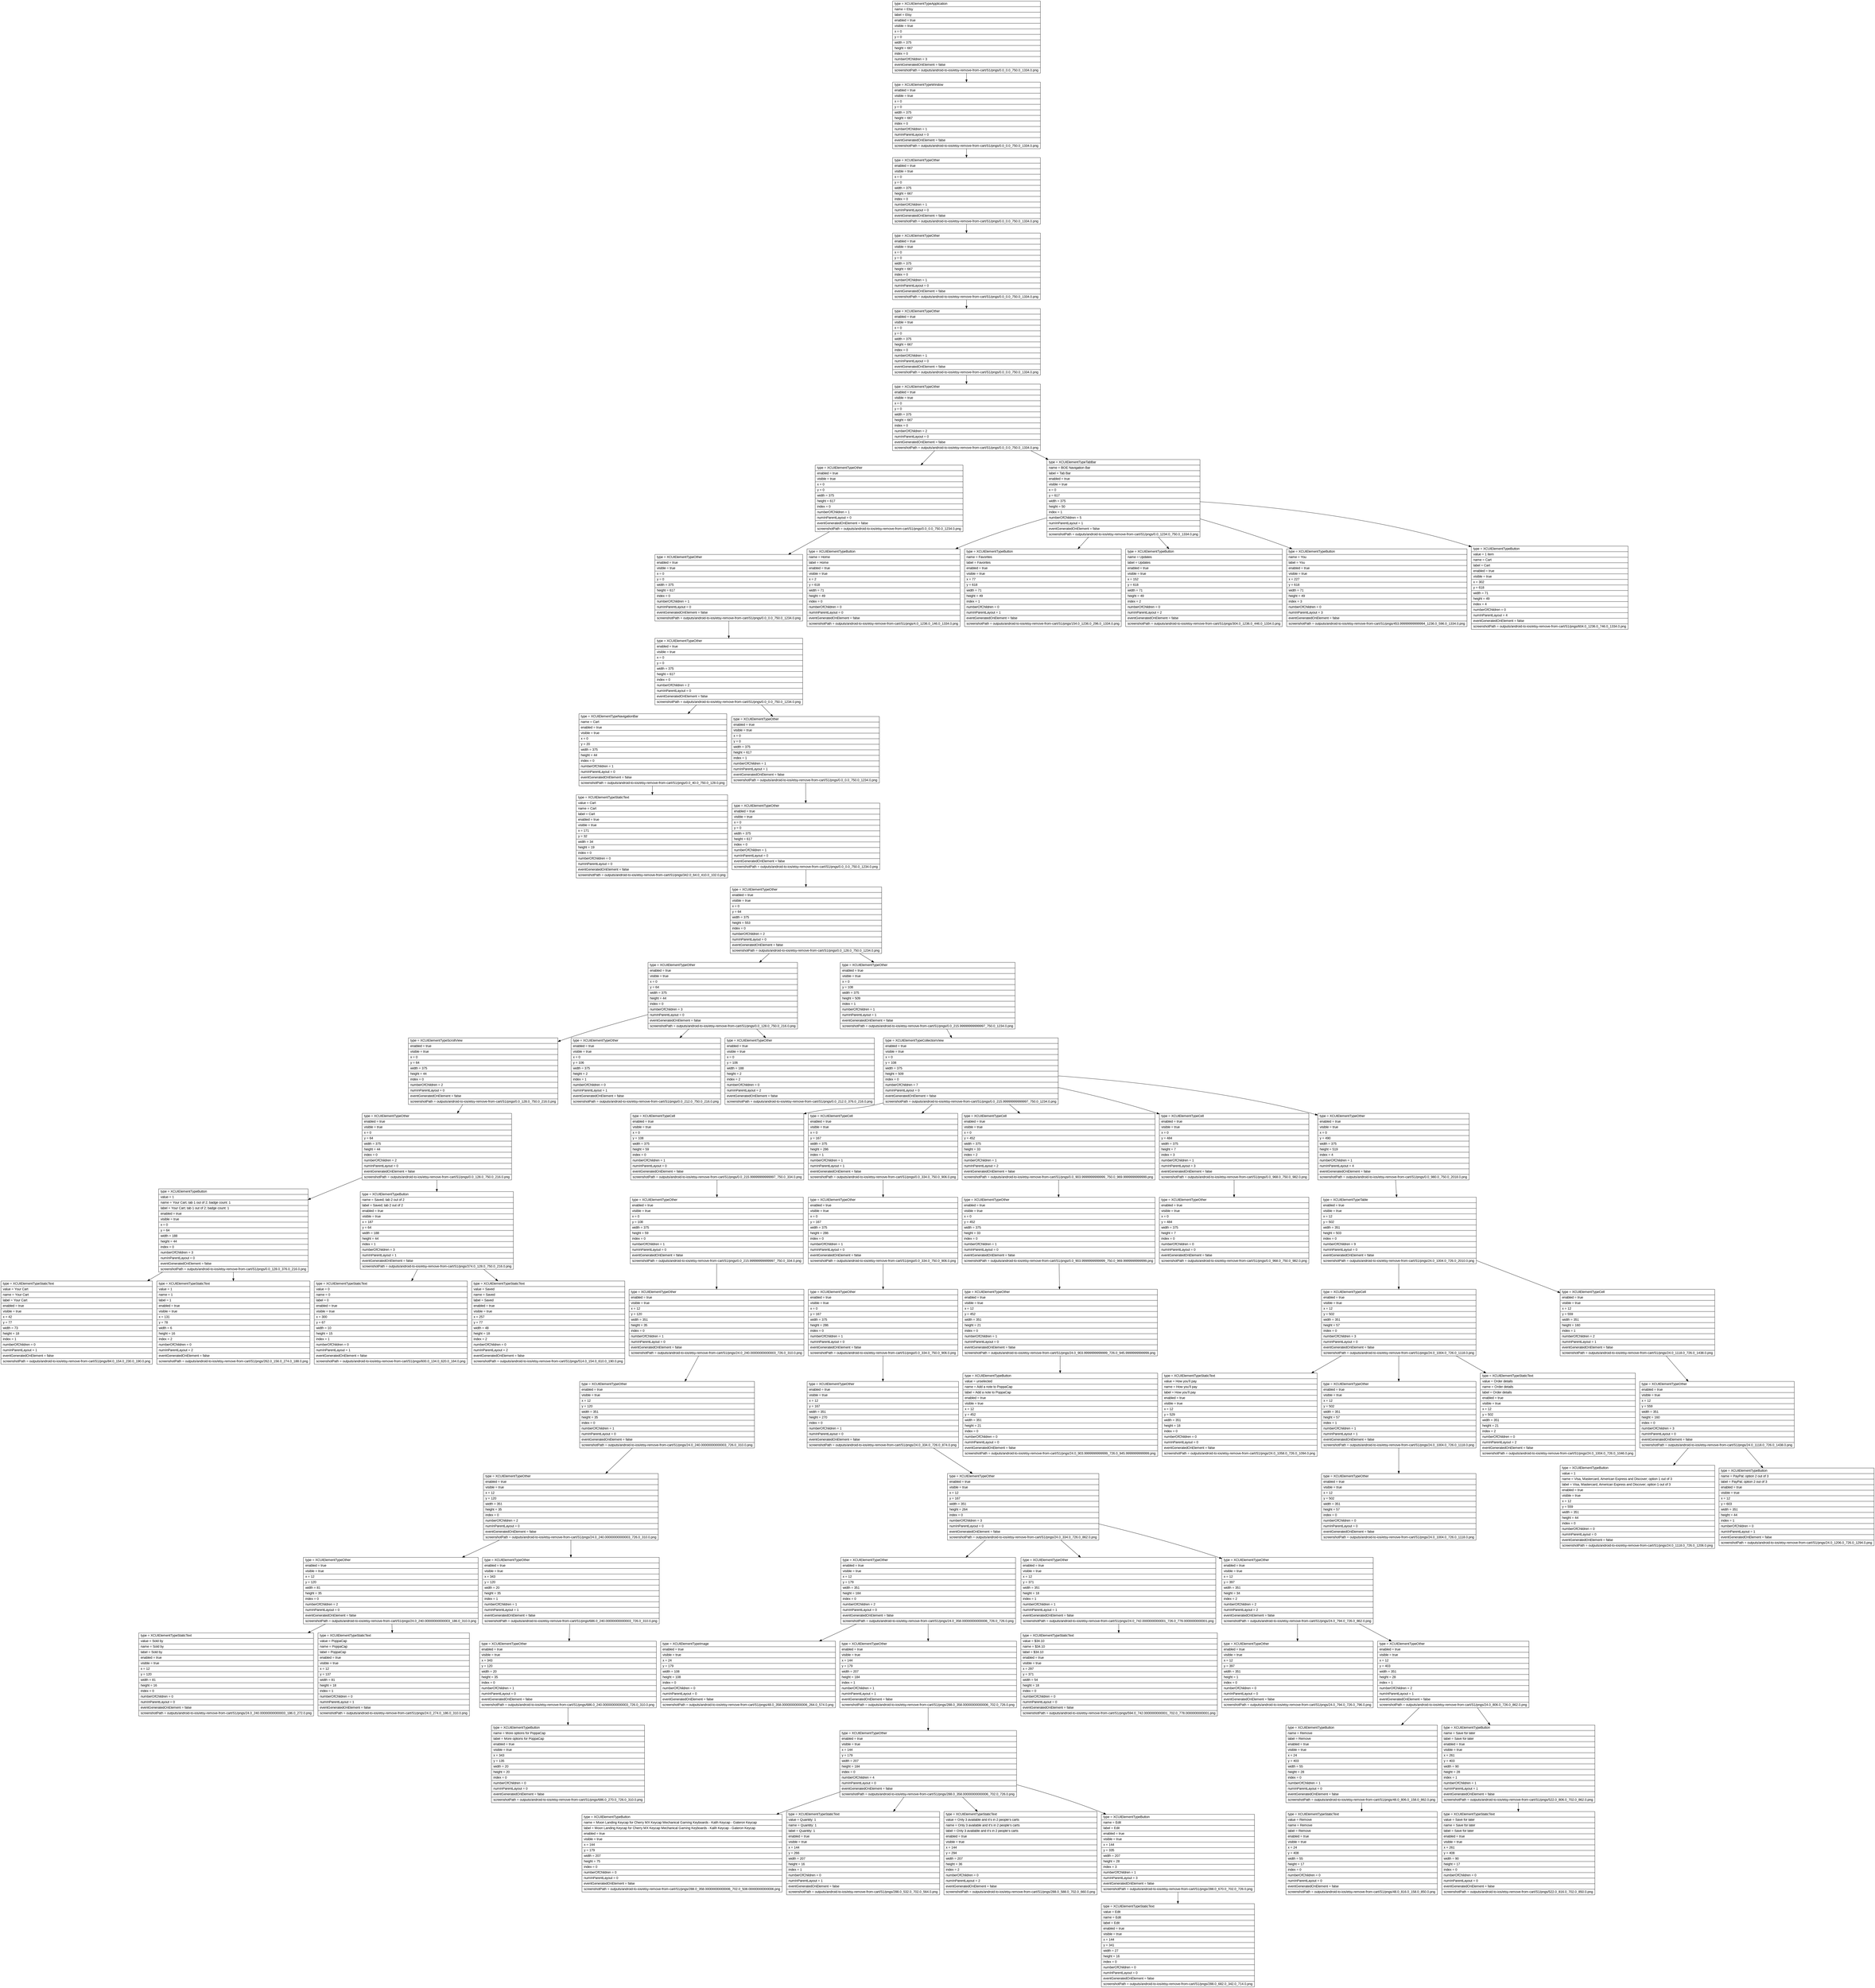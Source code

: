 digraph Layout {

	node [shape=record fontname=Arial];

	0	[label="{type = XCUIElementTypeApplication\l|name = Etsy\l|label = Etsy\l|enabled = true\l|visible = true\l|x = 0\l|y = 0\l|width = 375\l|height = 667\l|index = 0\l|numberOfChildren = 3\l|eventGeneratedOnElement = false \l|screenshotPath = outputs/android-to-ios/etsy-remove-from-cart/S1/pngs/0.0_0.0_750.0_1334.0.png\l}"]
	1	[label="{type = XCUIElementTypeWindow\l|enabled = true\l|visible = true\l|x = 0\l|y = 0\l|width = 375\l|height = 667\l|index = 0\l|numberOfChildren = 1\l|numInParentLayout = 0\l|eventGeneratedOnElement = false \l|screenshotPath = outputs/android-to-ios/etsy-remove-from-cart/S1/pngs/0.0_0.0_750.0_1334.0.png\l}"]
	2	[label="{type = XCUIElementTypeOther\l|enabled = true\l|visible = true\l|x = 0\l|y = 0\l|width = 375\l|height = 667\l|index = 0\l|numberOfChildren = 1\l|numInParentLayout = 0\l|eventGeneratedOnElement = false \l|screenshotPath = outputs/android-to-ios/etsy-remove-from-cart/S1/pngs/0.0_0.0_750.0_1334.0.png\l}"]
	3	[label="{type = XCUIElementTypeOther\l|enabled = true\l|visible = true\l|x = 0\l|y = 0\l|width = 375\l|height = 667\l|index = 0\l|numberOfChildren = 1\l|numInParentLayout = 0\l|eventGeneratedOnElement = false \l|screenshotPath = outputs/android-to-ios/etsy-remove-from-cart/S1/pngs/0.0_0.0_750.0_1334.0.png\l}"]
	4	[label="{type = XCUIElementTypeOther\l|enabled = true\l|visible = true\l|x = 0\l|y = 0\l|width = 375\l|height = 667\l|index = 0\l|numberOfChildren = 1\l|numInParentLayout = 0\l|eventGeneratedOnElement = false \l|screenshotPath = outputs/android-to-ios/etsy-remove-from-cart/S1/pngs/0.0_0.0_750.0_1334.0.png\l}"]
	5	[label="{type = XCUIElementTypeOther\l|enabled = true\l|visible = true\l|x = 0\l|y = 0\l|width = 375\l|height = 667\l|index = 0\l|numberOfChildren = 2\l|numInParentLayout = 0\l|eventGeneratedOnElement = false \l|screenshotPath = outputs/android-to-ios/etsy-remove-from-cart/S1/pngs/0.0_0.0_750.0_1334.0.png\l}"]
	6	[label="{type = XCUIElementTypeOther\l|enabled = true\l|visible = true\l|x = 0\l|y = 0\l|width = 375\l|height = 617\l|index = 0\l|numberOfChildren = 1\l|numInParentLayout = 0\l|eventGeneratedOnElement = false \l|screenshotPath = outputs/android-to-ios/etsy-remove-from-cart/S1/pngs/0.0_0.0_750.0_1234.0.png\l}"]
	7	[label="{type = XCUIElementTypeTabBar\l|name = BOE Navigation Bar\l|label = Tab Bar\l|enabled = true\l|visible = true\l|x = 0\l|y = 617\l|width = 375\l|height = 50\l|index = 1\l|numberOfChildren = 5\l|numInParentLayout = 1\l|eventGeneratedOnElement = false \l|screenshotPath = outputs/android-to-ios/etsy-remove-from-cart/S1/pngs/0.0_1234.0_750.0_1334.0.png\l}"]
	8	[label="{type = XCUIElementTypeOther\l|enabled = true\l|visible = true\l|x = 0\l|y = 0\l|width = 375\l|height = 617\l|index = 0\l|numberOfChildren = 1\l|numInParentLayout = 0\l|eventGeneratedOnElement = false \l|screenshotPath = outputs/android-to-ios/etsy-remove-from-cart/S1/pngs/0.0_0.0_750.0_1234.0.png\l}"]
	9	[label="{type = XCUIElementTypeButton\l|name = Home\l|label = Home\l|enabled = true\l|visible = true\l|x = 2\l|y = 618\l|width = 71\l|height = 49\l|index = 0\l|numberOfChildren = 0\l|numInParentLayout = 0\l|eventGeneratedOnElement = false \l|screenshotPath = outputs/android-to-ios/etsy-remove-from-cart/S1/pngs/4.0_1236.0_146.0_1334.0.png\l}"]
	10	[label="{type = XCUIElementTypeButton\l|name = Favorites\l|label = Favorites\l|enabled = true\l|visible = true\l|x = 77\l|y = 618\l|width = 71\l|height = 49\l|index = 1\l|numberOfChildren = 0\l|numInParentLayout = 1\l|eventGeneratedOnElement = false \l|screenshotPath = outputs/android-to-ios/etsy-remove-from-cart/S1/pngs/154.0_1236.0_296.0_1334.0.png\l}"]
	11	[label="{type = XCUIElementTypeButton\l|name = Updates\l|label = Updates\l|enabled = true\l|visible = true\l|x = 152\l|y = 618\l|width = 71\l|height = 49\l|index = 2\l|numberOfChildren = 0\l|numInParentLayout = 2\l|eventGeneratedOnElement = false \l|screenshotPath = outputs/android-to-ios/etsy-remove-from-cart/S1/pngs/304.0_1236.0_446.0_1334.0.png\l}"]
	12	[label="{type = XCUIElementTypeButton\l|name = You\l|label = You\l|enabled = true\l|visible = true\l|x = 227\l|y = 618\l|width = 71\l|height = 49\l|index = 3\l|numberOfChildren = 0\l|numInParentLayout = 3\l|eventGeneratedOnElement = false \l|screenshotPath = outputs/android-to-ios/etsy-remove-from-cart/S1/pngs/453.99999999999994_1236.0_596.0_1334.0.png\l}"]
	13	[label="{type = XCUIElementTypeButton\l|value = 1 item\l|name = Cart\l|label = Cart\l|enabled = true\l|visible = true\l|x = 302\l|y = 618\l|width = 71\l|height = 49\l|index = 4\l|numberOfChildren = 0\l|numInParentLayout = 4\l|eventGeneratedOnElement = false \l|screenshotPath = outputs/android-to-ios/etsy-remove-from-cart/S1/pngs/604.0_1236.0_746.0_1334.0.png\l}"]
	14	[label="{type = XCUIElementTypeOther\l|enabled = true\l|visible = true\l|x = 0\l|y = 0\l|width = 375\l|height = 617\l|index = 0\l|numberOfChildren = 2\l|numInParentLayout = 0\l|eventGeneratedOnElement = false \l|screenshotPath = outputs/android-to-ios/etsy-remove-from-cart/S1/pngs/0.0_0.0_750.0_1234.0.png\l}"]
	15	[label="{type = XCUIElementTypeNavigationBar\l|name = Cart\l|enabled = true\l|visible = true\l|x = 0\l|y = 20\l|width = 375\l|height = 44\l|index = 0\l|numberOfChildren = 1\l|numInParentLayout = 0\l|eventGeneratedOnElement = false \l|screenshotPath = outputs/android-to-ios/etsy-remove-from-cart/S1/pngs/0.0_40.0_750.0_128.0.png\l}"]
	16	[label="{type = XCUIElementTypeOther\l|enabled = true\l|visible = true\l|x = 0\l|y = 0\l|width = 375\l|height = 617\l|index = 1\l|numberOfChildren = 1\l|numInParentLayout = 1\l|eventGeneratedOnElement = false \l|screenshotPath = outputs/android-to-ios/etsy-remove-from-cart/S1/pngs/0.0_0.0_750.0_1234.0.png\l}"]
	17	[label="{type = XCUIElementTypeStaticText\l|value = Cart\l|name = Cart\l|label = Cart\l|enabled = true\l|visible = true\l|x = 171\l|y = 32\l|width = 34\l|height = 19\l|index = 0\l|numberOfChildren = 0\l|numInParentLayout = 0\l|eventGeneratedOnElement = false \l|screenshotPath = outputs/android-to-ios/etsy-remove-from-cart/S1/pngs/342.0_64.0_410.0_102.0.png\l}"]
	18	[label="{type = XCUIElementTypeOther\l|enabled = true\l|visible = true\l|x = 0\l|y = 0\l|width = 375\l|height = 617\l|index = 0\l|numberOfChildren = 1\l|numInParentLayout = 0\l|eventGeneratedOnElement = false \l|screenshotPath = outputs/android-to-ios/etsy-remove-from-cart/S1/pngs/0.0_0.0_750.0_1234.0.png\l}"]
	19	[label="{type = XCUIElementTypeOther\l|enabled = true\l|visible = true\l|x = 0\l|y = 64\l|width = 375\l|height = 553\l|index = 0\l|numberOfChildren = 2\l|numInParentLayout = 0\l|eventGeneratedOnElement = false \l|screenshotPath = outputs/android-to-ios/etsy-remove-from-cart/S1/pngs/0.0_128.0_750.0_1234.0.png\l}"]
	20	[label="{type = XCUIElementTypeOther\l|enabled = true\l|visible = true\l|x = 0\l|y = 64\l|width = 375\l|height = 44\l|index = 0\l|numberOfChildren = 3\l|numInParentLayout = 0\l|eventGeneratedOnElement = false \l|screenshotPath = outputs/android-to-ios/etsy-remove-from-cart/S1/pngs/0.0_128.0_750.0_216.0.png\l}"]
	21	[label="{type = XCUIElementTypeOther\l|enabled = true\l|visible = true\l|x = 0\l|y = 108\l|width = 375\l|height = 509\l|index = 1\l|numberOfChildren = 1\l|numInParentLayout = 1\l|eventGeneratedOnElement = false \l|screenshotPath = outputs/android-to-ios/etsy-remove-from-cart/S1/pngs/0.0_215.99999999999997_750.0_1234.0.png\l}"]
	22	[label="{type = XCUIElementTypeScrollView\l|enabled = true\l|visible = true\l|x = 0\l|y = 64\l|width = 375\l|height = 44\l|index = 0\l|numberOfChildren = 2\l|numInParentLayout = 0\l|eventGeneratedOnElement = false \l|screenshotPath = outputs/android-to-ios/etsy-remove-from-cart/S1/pngs/0.0_128.0_750.0_216.0.png\l}"]
	23	[label="{type = XCUIElementTypeOther\l|enabled = true\l|visible = true\l|x = 0\l|y = 106\l|width = 375\l|height = 2\l|index = 1\l|numberOfChildren = 0\l|numInParentLayout = 1\l|eventGeneratedOnElement = false \l|screenshotPath = outputs/android-to-ios/etsy-remove-from-cart/S1/pngs/0.0_212.0_750.0_216.0.png\l}"]
	24	[label="{type = XCUIElementTypeOther\l|enabled = true\l|visible = true\l|x = 0\l|y = 106\l|width = 188\l|height = 2\l|index = 2\l|numberOfChildren = 0\l|numInParentLayout = 2\l|eventGeneratedOnElement = false \l|screenshotPath = outputs/android-to-ios/etsy-remove-from-cart/S1/pngs/0.0_212.0_376.0_216.0.png\l}"]
	25	[label="{type = XCUIElementTypeCollectionView\l|enabled = true\l|visible = true\l|x = 0\l|y = 108\l|width = 375\l|height = 509\l|index = 0\l|numberOfChildren = 7\l|numInParentLayout = 0\l|eventGeneratedOnElement = false \l|screenshotPath = outputs/android-to-ios/etsy-remove-from-cart/S1/pngs/0.0_215.99999999999997_750.0_1234.0.png\l}"]
	26	[label="{type = XCUIElementTypeOther\l|enabled = true\l|visible = true\l|x = 0\l|y = 64\l|width = 375\l|height = 44\l|index = 0\l|numberOfChildren = 2\l|numInParentLayout = 0\l|eventGeneratedOnElement = false \l|screenshotPath = outputs/android-to-ios/etsy-remove-from-cart/S1/pngs/0.0_128.0_750.0_216.0.png\l}"]
	27	[label="{type = XCUIElementTypeCell\l|enabled = true\l|visible = true\l|x = 0\l|y = 108\l|width = 375\l|height = 59\l|index = 0\l|numberOfChildren = 1\l|numInParentLayout = 0\l|eventGeneratedOnElement = false \l|screenshotPath = outputs/android-to-ios/etsy-remove-from-cart/S1/pngs/0.0_215.99999999999997_750.0_334.0.png\l}"]
	28	[label="{type = XCUIElementTypeCell\l|enabled = true\l|visible = true\l|x = 0\l|y = 167\l|width = 375\l|height = 286\l|index = 1\l|numberOfChildren = 1\l|numInParentLayout = 1\l|eventGeneratedOnElement = false \l|screenshotPath = outputs/android-to-ios/etsy-remove-from-cart/S1/pngs/0.0_334.0_750.0_906.0.png\l}"]
	29	[label="{type = XCUIElementTypeCell\l|enabled = true\l|visible = true\l|x = 0\l|y = 452\l|width = 375\l|height = 33\l|index = 2\l|numberOfChildren = 1\l|numInParentLayout = 2\l|eventGeneratedOnElement = false \l|screenshotPath = outputs/android-to-ios/etsy-remove-from-cart/S1/pngs/0.0_903.9999999999999_750.0_969.9999999999999.png\l}"]
	30	[label="{type = XCUIElementTypeCell\l|enabled = true\l|visible = true\l|x = 0\l|y = 484\l|width = 375\l|height = 7\l|index = 3\l|numberOfChildren = 1\l|numInParentLayout = 3\l|eventGeneratedOnElement = false \l|screenshotPath = outputs/android-to-ios/etsy-remove-from-cart/S1/pngs/0.0_968.0_750.0_982.0.png\l}"]
	31	[label="{type = XCUIElementTypeOther\l|enabled = true\l|visible = true\l|x = 0\l|y = 490\l|width = 375\l|height = 519\l|index = 4\l|numberOfChildren = 1\l|numInParentLayout = 4\l|eventGeneratedOnElement = false \l|screenshotPath = outputs/android-to-ios/etsy-remove-from-cart/S1/pngs/0.0_980.0_750.0_2018.0.png\l}"]
	32	[label="{type = XCUIElementTypeButton\l|value = 1\l|name = Your Cart; tab 1 out of 2; badge count: 1\l|label = Your Cart; tab 1 out of 2; badge count: 1\l|enabled = true\l|visible = true\l|x = 0\l|y = 64\l|width = 188\l|height = 44\l|index = 0\l|numberOfChildren = 3\l|numInParentLayout = 0\l|eventGeneratedOnElement = false \l|screenshotPath = outputs/android-to-ios/etsy-remove-from-cart/S1/pngs/0.0_128.0_376.0_216.0.png\l}"]
	33	[label="{type = XCUIElementTypeButton\l|name = Saved; tab 2 out of 2\l|label = Saved; tab 2 out of 2\l|enabled = true\l|visible = true\l|x = 187\l|y = 64\l|width = 188\l|height = 44\l|index = 1\l|numberOfChildren = 3\l|numInParentLayout = 1\l|eventGeneratedOnElement = false \l|screenshotPath = outputs/android-to-ios/etsy-remove-from-cart/S1/pngs/374.0_128.0_750.0_216.0.png\l}"]
	34	[label="{type = XCUIElementTypeOther\l|enabled = true\l|visible = true\l|x = 0\l|y = 108\l|width = 375\l|height = 59\l|index = 0\l|numberOfChildren = 1\l|numInParentLayout = 0\l|eventGeneratedOnElement = false \l|screenshotPath = outputs/android-to-ios/etsy-remove-from-cart/S1/pngs/0.0_215.99999999999997_750.0_334.0.png\l}"]
	35	[label="{type = XCUIElementTypeOther\l|enabled = true\l|visible = true\l|x = 0\l|y = 167\l|width = 375\l|height = 286\l|index = 0\l|numberOfChildren = 1\l|numInParentLayout = 0\l|eventGeneratedOnElement = false \l|screenshotPath = outputs/android-to-ios/etsy-remove-from-cart/S1/pngs/0.0_334.0_750.0_906.0.png\l}"]
	36	[label="{type = XCUIElementTypeOther\l|enabled = true\l|visible = true\l|x = 0\l|y = 452\l|width = 375\l|height = 33\l|index = 0\l|numberOfChildren = 1\l|numInParentLayout = 0\l|eventGeneratedOnElement = false \l|screenshotPath = outputs/android-to-ios/etsy-remove-from-cart/S1/pngs/0.0_903.9999999999999_750.0_969.9999999999999.png\l}"]
	37	[label="{type = XCUIElementTypeOther\l|enabled = true\l|visible = true\l|x = 0\l|y = 484\l|width = 375\l|height = 7\l|index = 0\l|numberOfChildren = 0\l|numInParentLayout = 0\l|eventGeneratedOnElement = false \l|screenshotPath = outputs/android-to-ios/etsy-remove-from-cart/S1/pngs/0.0_968.0_750.0_982.0.png\l}"]
	38	[label="{type = XCUIElementTypeTable\l|enabled = true\l|visible = true\l|x = 12\l|y = 502\l|width = 351\l|height = 503\l|index = 0\l|numberOfChildren = 9\l|numInParentLayout = 0\l|eventGeneratedOnElement = false \l|screenshotPath = outputs/android-to-ios/etsy-remove-from-cart/S1/pngs/24.0_1004.0_726.0_2010.0.png\l}"]
	39	[label="{type = XCUIElementTypeStaticText\l|value = Your Cart\l|name = Your Cart\l|label = Your Cart\l|enabled = true\l|visible = true\l|x = 42\l|y = 77\l|width = 73\l|height = 18\l|index = 1\l|numberOfChildren = 0\l|numInParentLayout = 1\l|eventGeneratedOnElement = false \l|screenshotPath = outputs/android-to-ios/etsy-remove-from-cart/S1/pngs/84.0_154.0_230.0_190.0.png\l}"]
	40	[label="{type = XCUIElementTypeStaticText\l|value = 1\l|name = 1\l|label = 1\l|enabled = true\l|visible = true\l|x = 131\l|y = 78\l|width = 6\l|height = 16\l|index = 2\l|numberOfChildren = 0\l|numInParentLayout = 2\l|eventGeneratedOnElement = false \l|screenshotPath = outputs/android-to-ios/etsy-remove-from-cart/S1/pngs/262.0_156.0_274.0_188.0.png\l}"]
	41	[label="{type = XCUIElementTypeStaticText\l|value = 0\l|name = 0\l|label = 0\l|enabled = true\l|visible = true\l|x = 300\l|y = 67\l|width = 10\l|height = 15\l|index = 1\l|numberOfChildren = 0\l|numInParentLayout = 1\l|eventGeneratedOnElement = false \l|screenshotPath = outputs/android-to-ios/etsy-remove-from-cart/S1/pngs/600.0_134.0_620.0_164.0.png\l}"]
	42	[label="{type = XCUIElementTypeStaticText\l|value = Saved\l|name = Saved\l|label = Saved\l|enabled = true\l|visible = true\l|x = 257\l|y = 77\l|width = 48\l|height = 18\l|index = 2\l|numberOfChildren = 0\l|numInParentLayout = 2\l|eventGeneratedOnElement = false \l|screenshotPath = outputs/android-to-ios/etsy-remove-from-cart/S1/pngs/514.0_154.0_610.0_190.0.png\l}"]
	43	[label="{type = XCUIElementTypeOther\l|enabled = true\l|visible = true\l|x = 12\l|y = 120\l|width = 351\l|height = 35\l|index = 0\l|numberOfChildren = 1\l|numInParentLayout = 0\l|eventGeneratedOnElement = false \l|screenshotPath = outputs/android-to-ios/etsy-remove-from-cart/S1/pngs/24.0_240.00000000000003_726.0_310.0.png\l}"]
	44	[label="{type = XCUIElementTypeOther\l|enabled = true\l|visible = true\l|x = 0\l|y = 167\l|width = 375\l|height = 286\l|index = 0\l|numberOfChildren = 1\l|numInParentLayout = 0\l|eventGeneratedOnElement = false \l|screenshotPath = outputs/android-to-ios/etsy-remove-from-cart/S1/pngs/0.0_334.0_750.0_906.0.png\l}"]
	45	[label="{type = XCUIElementTypeOther\l|enabled = true\l|visible = true\l|x = 12\l|y = 452\l|width = 351\l|height = 21\l|index = 0\l|numberOfChildren = 1\l|numInParentLayout = 0\l|eventGeneratedOnElement = false \l|screenshotPath = outputs/android-to-ios/etsy-remove-from-cart/S1/pngs/24.0_903.9999999999999_726.0_945.9999999999999.png\l}"]
	46	[label="{type = XCUIElementTypeCell\l|enabled = true\l|visible = true\l|x = 12\l|y = 502\l|width = 351\l|height = 57\l|index = 0\l|numberOfChildren = 3\l|numInParentLayout = 0\l|eventGeneratedOnElement = false \l|screenshotPath = outputs/android-to-ios/etsy-remove-from-cart/S1/pngs/24.0_1004.0_726.0_1118.0.png\l}"]
	47	[label="{type = XCUIElementTypeCell\l|enabled = true\l|visible = true\l|x = 12\l|y = 559\l|width = 351\l|height = 160\l|index = 1\l|numberOfChildren = 2\l|numInParentLayout = 1\l|eventGeneratedOnElement = false \l|screenshotPath = outputs/android-to-ios/etsy-remove-from-cart/S1/pngs/24.0_1118.0_726.0_1438.0.png\l}"]
	48	[label="{type = XCUIElementTypeOther\l|enabled = true\l|visible = true\l|x = 12\l|y = 120\l|width = 351\l|height = 35\l|index = 0\l|numberOfChildren = 1\l|numInParentLayout = 0\l|eventGeneratedOnElement = false \l|screenshotPath = outputs/android-to-ios/etsy-remove-from-cart/S1/pngs/24.0_240.00000000000003_726.0_310.0.png\l}"]
	49	[label="{type = XCUIElementTypeOther\l|enabled = true\l|visible = true\l|x = 12\l|y = 167\l|width = 351\l|height = 270\l|index = 0\l|numberOfChildren = 1\l|numInParentLayout = 0\l|eventGeneratedOnElement = false \l|screenshotPath = outputs/android-to-ios/etsy-remove-from-cart/S1/pngs/24.0_334.0_726.0_874.0.png\l}"]
	50	[label="{type = XCUIElementTypeButton\l|value = unselected\l|name = Add a note to PoppaCap\l|label = Add a note to PoppaCap\l|enabled = true\l|visible = true\l|x = 12\l|y = 452\l|width = 351\l|height = 21\l|index = 0\l|numberOfChildren = 0\l|numInParentLayout = 0\l|eventGeneratedOnElement = false \l|screenshotPath = outputs/android-to-ios/etsy-remove-from-cart/S1/pngs/24.0_903.9999999999999_726.0_945.9999999999999.png\l}"]
	51	[label="{type = XCUIElementTypeStaticText\l|value = How you'll pay\l|name = How you'll pay\l|label = How you'll pay\l|enabled = true\l|visible = true\l|x = 12\l|y = 529\l|width = 351\l|height = 18\l|index = 0\l|numberOfChildren = 0\l|numInParentLayout = 0\l|eventGeneratedOnElement = false \l|screenshotPath = outputs/android-to-ios/etsy-remove-from-cart/S1/pngs/24.0_1058.0_726.0_1094.0.png\l}"]
	52	[label="{type = XCUIElementTypeOther\l|enabled = true\l|visible = true\l|x = 12\l|y = 502\l|width = 351\l|height = 57\l|index = 1\l|numberOfChildren = 1\l|numInParentLayout = 1\l|eventGeneratedOnElement = false \l|screenshotPath = outputs/android-to-ios/etsy-remove-from-cart/S1/pngs/24.0_1004.0_726.0_1118.0.png\l}"]
	53	[label="{type = XCUIElementTypeStaticText\l|value = Order details\l|name = Order details\l|label = Order details\l|enabled = true\l|visible = true\l|x = 12\l|y = 502\l|width = 351\l|height = 21\l|index = 2\l|numberOfChildren = 0\l|numInParentLayout = 2\l|eventGeneratedOnElement = false \l|screenshotPath = outputs/android-to-ios/etsy-remove-from-cart/S1/pngs/24.0_1004.0_726.0_1046.0.png\l}"]
	54	[label="{type = XCUIElementTypeOther\l|enabled = true\l|visible = true\l|x = 12\l|y = 559\l|width = 351\l|height = 160\l|index = 0\l|numberOfChildren = 3\l|numInParentLayout = 0\l|eventGeneratedOnElement = false \l|screenshotPath = outputs/android-to-ios/etsy-remove-from-cart/S1/pngs/24.0_1118.0_726.0_1438.0.png\l}"]
	55	[label="{type = XCUIElementTypeOther\l|enabled = true\l|visible = true\l|x = 12\l|y = 120\l|width = 351\l|height = 35\l|index = 0\l|numberOfChildren = 2\l|numInParentLayout = 0\l|eventGeneratedOnElement = false \l|screenshotPath = outputs/android-to-ios/etsy-remove-from-cart/S1/pngs/24.0_240.00000000000003_726.0_310.0.png\l}"]
	56	[label="{type = XCUIElementTypeOther\l|enabled = true\l|visible = true\l|x = 12\l|y = 167\l|width = 351\l|height = 264\l|index = 0\l|numberOfChildren = 3\l|numInParentLayout = 0\l|eventGeneratedOnElement = false \l|screenshotPath = outputs/android-to-ios/etsy-remove-from-cart/S1/pngs/24.0_334.0_726.0_862.0.png\l}"]
	57	[label="{type = XCUIElementTypeOther\l|enabled = true\l|visible = true\l|x = 12\l|y = 502\l|width = 351\l|height = 57\l|index = 0\l|numberOfChildren = 0\l|numInParentLayout = 0\l|eventGeneratedOnElement = false \l|screenshotPath = outputs/android-to-ios/etsy-remove-from-cart/S1/pngs/24.0_1004.0_726.0_1118.0.png\l}"]
	58	[label="{type = XCUIElementTypeButton\l|value = 1\l|name = Visa, Mastercard, American Express and Discover; option 1 out of 3\l|label = Visa, Mastercard, American Express and Discover; option 1 out of 3\l|enabled = true\l|visible = true\l|x = 12\l|y = 559\l|width = 351\l|height = 44\l|index = 0\l|numberOfChildren = 0\l|numInParentLayout = 0\l|eventGeneratedOnElement = false \l|screenshotPath = outputs/android-to-ios/etsy-remove-from-cart/S1/pngs/24.0_1118.0_726.0_1206.0.png\l}"]
	59	[label="{type = XCUIElementTypeButton\l|name = PayPal; option 2 out of 3\l|label = PayPal; option 2 out of 3\l|enabled = true\l|visible = true\l|x = 12\l|y = 603\l|width = 351\l|height = 44\l|index = 1\l|numberOfChildren = 0\l|numInParentLayout = 1\l|eventGeneratedOnElement = false \l|screenshotPath = outputs/android-to-ios/etsy-remove-from-cart/S1/pngs/24.0_1206.0_726.0_1294.0.png\l}"]
	60	[label="{type = XCUIElementTypeOther\l|enabled = true\l|visible = true\l|x = 12\l|y = 120\l|width = 81\l|height = 35\l|index = 0\l|numberOfChildren = 2\l|numInParentLayout = 0\l|eventGeneratedOnElement = false \l|screenshotPath = outputs/android-to-ios/etsy-remove-from-cart/S1/pngs/24.0_240.00000000000003_186.0_310.0.png\l}"]
	61	[label="{type = XCUIElementTypeOther\l|enabled = true\l|visible = true\l|x = 343\l|y = 120\l|width = 20\l|height = 35\l|index = 1\l|numberOfChildren = 1\l|numInParentLayout = 1\l|eventGeneratedOnElement = false \l|screenshotPath = outputs/android-to-ios/etsy-remove-from-cart/S1/pngs/686.0_240.00000000000003_726.0_310.0.png\l}"]
	62	[label="{type = XCUIElementTypeOther\l|enabled = true\l|visible = true\l|x = 12\l|y = 179\l|width = 351\l|height = 184\l|index = 0\l|numberOfChildren = 2\l|numInParentLayout = 0\l|eventGeneratedOnElement = false \l|screenshotPath = outputs/android-to-ios/etsy-remove-from-cart/S1/pngs/24.0_358.00000000000006_726.0_726.0.png\l}"]
	63	[label="{type = XCUIElementTypeOther\l|enabled = true\l|visible = true\l|x = 12\l|y = 371\l|width = 351\l|height = 18\l|index = 1\l|numberOfChildren = 1\l|numInParentLayout = 1\l|eventGeneratedOnElement = false \l|screenshotPath = outputs/android-to-ios/etsy-remove-from-cart/S1/pngs/24.0_742.0000000000001_726.0_778.0000000000001.png\l}"]
	64	[label="{type = XCUIElementTypeOther\l|enabled = true\l|visible = true\l|x = 12\l|y = 397\l|width = 351\l|height = 34\l|index = 2\l|numberOfChildren = 2\l|numInParentLayout = 2\l|eventGeneratedOnElement = false \l|screenshotPath = outputs/android-to-ios/etsy-remove-from-cart/S1/pngs/24.0_794.0_726.0_862.0.png\l}"]
	65	[label="{type = XCUIElementTypeStaticText\l|value = Sold by\l|name = Sold by\l|label = Sold by\l|enabled = true\l|visible = true\l|x = 12\l|y = 120\l|width = 81\l|height = 16\l|index = 0\l|numberOfChildren = 0\l|numInParentLayout = 0\l|eventGeneratedOnElement = false \l|screenshotPath = outputs/android-to-ios/etsy-remove-from-cart/S1/pngs/24.0_240.00000000000003_186.0_272.0.png\l}"]
	66	[label="{type = XCUIElementTypeStaticText\l|value = PoppaCap\l|name = PoppaCap\l|label = PoppaCap\l|enabled = true\l|visible = true\l|x = 12\l|y = 137\l|width = 81\l|height = 18\l|index = 1\l|numberOfChildren = 0\l|numInParentLayout = 1\l|eventGeneratedOnElement = false \l|screenshotPath = outputs/android-to-ios/etsy-remove-from-cart/S1/pngs/24.0_274.0_186.0_310.0.png\l}"]
	67	[label="{type = XCUIElementTypeOther\l|enabled = true\l|visible = true\l|x = 343\l|y = 120\l|width = 20\l|height = 35\l|index = 0\l|numberOfChildren = 1\l|numInParentLayout = 0\l|eventGeneratedOnElement = false \l|screenshotPath = outputs/android-to-ios/etsy-remove-from-cart/S1/pngs/686.0_240.00000000000003_726.0_310.0.png\l}"]
	68	[label="{type = XCUIElementTypeImage\l|enabled = true\l|visible = true\l|x = 24\l|y = 179\l|width = 108\l|height = 108\l|index = 0\l|numberOfChildren = 0\l|numInParentLayout = 0\l|eventGeneratedOnElement = false \l|screenshotPath = outputs/android-to-ios/etsy-remove-from-cart/S1/pngs/48.0_358.00000000000006_264.0_574.0.png\l}"]
	69	[label="{type = XCUIElementTypeOther\l|enabled = true\l|visible = true\l|x = 144\l|y = 179\l|width = 207\l|height = 184\l|index = 1\l|numberOfChildren = 1\l|numInParentLayout = 1\l|eventGeneratedOnElement = false \l|screenshotPath = outputs/android-to-ios/etsy-remove-from-cart/S1/pngs/288.0_358.00000000000006_702.0_726.0.png\l}"]
	70	[label="{type = XCUIElementTypeStaticText\l|value = $34.10\l|name = $34.10\l|label = $34.10\l|enabled = true\l|visible = true\l|x = 297\l|y = 371\l|width = 54\l|height = 18\l|index = 0\l|numberOfChildren = 0\l|numInParentLayout = 0\l|eventGeneratedOnElement = false \l|screenshotPath = outputs/android-to-ios/etsy-remove-from-cart/S1/pngs/594.0_742.0000000000001_702.0_778.0000000000001.png\l}"]
	71	[label="{type = XCUIElementTypeOther\l|enabled = true\l|visible = true\l|x = 12\l|y = 397\l|width = 351\l|height = 1\l|index = 0\l|numberOfChildren = 0\l|numInParentLayout = 0\l|eventGeneratedOnElement = false \l|screenshotPath = outputs/android-to-ios/etsy-remove-from-cart/S1/pngs/24.0_794.0_726.0_796.0.png\l}"]
	72	[label="{type = XCUIElementTypeOther\l|enabled = true\l|visible = true\l|x = 12\l|y = 403\l|width = 351\l|height = 28\l|index = 1\l|numberOfChildren = 2\l|numInParentLayout = 1\l|eventGeneratedOnElement = false \l|screenshotPath = outputs/android-to-ios/etsy-remove-from-cart/S1/pngs/24.0_806.0_726.0_862.0.png\l}"]
	73	[label="{type = XCUIElementTypeButton\l|name = More options for PoppaCap\l|label = More options for PoppaCap\l|enabled = true\l|visible = true\l|x = 343\l|y = 135\l|width = 20\l|height = 20\l|index = 0\l|numberOfChildren = 0\l|numInParentLayout = 0\l|eventGeneratedOnElement = false \l|screenshotPath = outputs/android-to-ios/etsy-remove-from-cart/S1/pngs/686.0_270.0_726.0_310.0.png\l}"]
	74	[label="{type = XCUIElementTypeOther\l|enabled = true\l|visible = true\l|x = 144\l|y = 179\l|width = 207\l|height = 184\l|index = 0\l|numberOfChildren = 4\l|numInParentLayout = 0\l|eventGeneratedOnElement = false \l|screenshotPath = outputs/android-to-ios/etsy-remove-from-cart/S1/pngs/288.0_358.00000000000006_702.0_726.0.png\l}"]
	75	[label="{type = XCUIElementTypeButton\l|name = Remove\l|label = Remove\l|enabled = true\l|visible = true\l|x = 24\l|y = 403\l|width = 55\l|height = 28\l|index = 0\l|numberOfChildren = 1\l|numInParentLayout = 0\l|eventGeneratedOnElement = false \l|screenshotPath = outputs/android-to-ios/etsy-remove-from-cart/S1/pngs/48.0_806.0_158.0_862.0.png\l}"]
	76	[label="{type = XCUIElementTypeButton\l|name = Save for later\l|label = Save for later\l|enabled = true\l|visible = true\l|x = 261\l|y = 403\l|width = 90\l|height = 28\l|index = 1\l|numberOfChildren = 1\l|numInParentLayout = 1\l|eventGeneratedOnElement = false \l|screenshotPath = outputs/android-to-ios/etsy-remove-from-cart/S1/pngs/522.0_806.0_702.0_862.0.png\l}"]
	77	[label="{type = XCUIElementTypeButton\l|name = Moon Landing Keycap for Cherry MX Keycap Mechanical Gaming Keyboards - Kalih Keycap - Gateron Keycap\l|label = Moon Landing Keycap for Cherry MX Keycap Mechanical Gaming Keyboards - Kalih Keycap - Gateron Keycap\l|enabled = true\l|visible = true\l|x = 144\l|y = 179\l|width = 207\l|height = 75\l|index = 0\l|numberOfChildren = 0\l|numInParentLayout = 0\l|eventGeneratedOnElement = false \l|screenshotPath = outputs/android-to-ios/etsy-remove-from-cart/S1/pngs/288.0_358.00000000000006_702.0_508.00000000000006.png\l}"]
	78	[label="{type = XCUIElementTypeStaticText\l|value = Quantity: 1\l|name = Quantity: 1\l|label = Quantity: 1\l|enabled = true\l|visible = true\l|x = 144\l|y = 266\l|width = 207\l|height = 16\l|index = 1\l|numberOfChildren = 0\l|numInParentLayout = 1\l|eventGeneratedOnElement = false \l|screenshotPath = outputs/android-to-ios/etsy-remove-from-cart/S1/pngs/288.0_532.0_702.0_564.0.png\l}"]
	79	[label="{type = XCUIElementTypeStaticText\l|value = Only 3 available and it's in 2 people's carts\l|name = Only 3 available and it's in 2 people's carts\l|label = Only 3 available and it's in 2 people's carts\l|enabled = true\l|visible = true\l|x = 144\l|y = 294\l|width = 207\l|height = 36\l|index = 2\l|numberOfChildren = 0\l|numInParentLayout = 2\l|eventGeneratedOnElement = false \l|screenshotPath = outputs/android-to-ios/etsy-remove-from-cart/S1/pngs/288.0_588.0_702.0_660.0.png\l}"]
	80	[label="{type = XCUIElementTypeButton\l|name = Edit\l|label = Edit\l|enabled = true\l|visible = true\l|x = 144\l|y = 335\l|width = 207\l|height = 28\l|index = 3\l|numberOfChildren = 1\l|numInParentLayout = 3\l|eventGeneratedOnElement = false \l|screenshotPath = outputs/android-to-ios/etsy-remove-from-cart/S1/pngs/288.0_670.0_702.0_726.0.png\l}"]
	81	[label="{type = XCUIElementTypeStaticText\l|value = Remove\l|name = Remove\l|label = Remove\l|enabled = true\l|visible = true\l|x = 24\l|y = 408\l|width = 55\l|height = 17\l|index = 0\l|numberOfChildren = 0\l|numInParentLayout = 0\l|eventGeneratedOnElement = false \l|screenshotPath = outputs/android-to-ios/etsy-remove-from-cart/S1/pngs/48.0_816.0_158.0_850.0.png\l}"]
	82	[label="{type = XCUIElementTypeStaticText\l|value = Save for later\l|name = Save for later\l|label = Save for later\l|enabled = true\l|visible = true\l|x = 261\l|y = 408\l|width = 90\l|height = 17\l|index = 0\l|numberOfChildren = 0\l|numInParentLayout = 0\l|eventGeneratedOnElement = false \l|screenshotPath = outputs/android-to-ios/etsy-remove-from-cart/S1/pngs/522.0_816.0_702.0_850.0.png\l}"]
	83	[label="{type = XCUIElementTypeStaticText\l|value = Edit\l|name = Edit\l|label = Edit\l|enabled = true\l|visible = true\l|x = 144\l|y = 341\l|width = 27\l|height = 16\l|index = 0\l|numberOfChildren = 0\l|numInParentLayout = 0\l|eventGeneratedOnElement = false \l|screenshotPath = outputs/android-to-ios/etsy-remove-from-cart/S1/pngs/288.0_682.0_342.0_714.0.png\l}"]


	0 -> 1
	1 -> 2
	2 -> 3
	3 -> 4
	4 -> 5
	5 -> 6
	5 -> 7
	6 -> 8
	7 -> 9
	7 -> 10
	7 -> 11
	7 -> 12
	7 -> 13
	8 -> 14
	14 -> 15
	14 -> 16
	15 -> 17
	16 -> 18
	18 -> 19
	19 -> 20
	19 -> 21
	20 -> 22
	20 -> 23
	20 -> 24
	21 -> 25
	22 -> 26
	25 -> 27
	25 -> 28
	25 -> 29
	25 -> 30
	25 -> 31
	26 -> 32
	26 -> 33
	27 -> 34
	28 -> 35
	29 -> 36
	30 -> 37
	31 -> 38
	32 -> 39
	32 -> 40
	33 -> 41
	33 -> 42
	34 -> 43
	35 -> 44
	36 -> 45
	38 -> 46
	38 -> 47
	43 -> 48
	44 -> 49
	45 -> 50
	46 -> 51
	46 -> 52
	46 -> 53
	47 -> 54
	48 -> 55
	49 -> 56
	52 -> 57
	54 -> 58
	54 -> 59
	55 -> 60
	55 -> 61
	56 -> 62
	56 -> 63
	56 -> 64
	60 -> 65
	60 -> 66
	61 -> 67
	62 -> 68
	62 -> 69
	63 -> 70
	64 -> 71
	64 -> 72
	67 -> 73
	69 -> 74
	72 -> 75
	72 -> 76
	74 -> 77
	74 -> 78
	74 -> 79
	74 -> 80
	75 -> 81
	76 -> 82
	80 -> 83


}